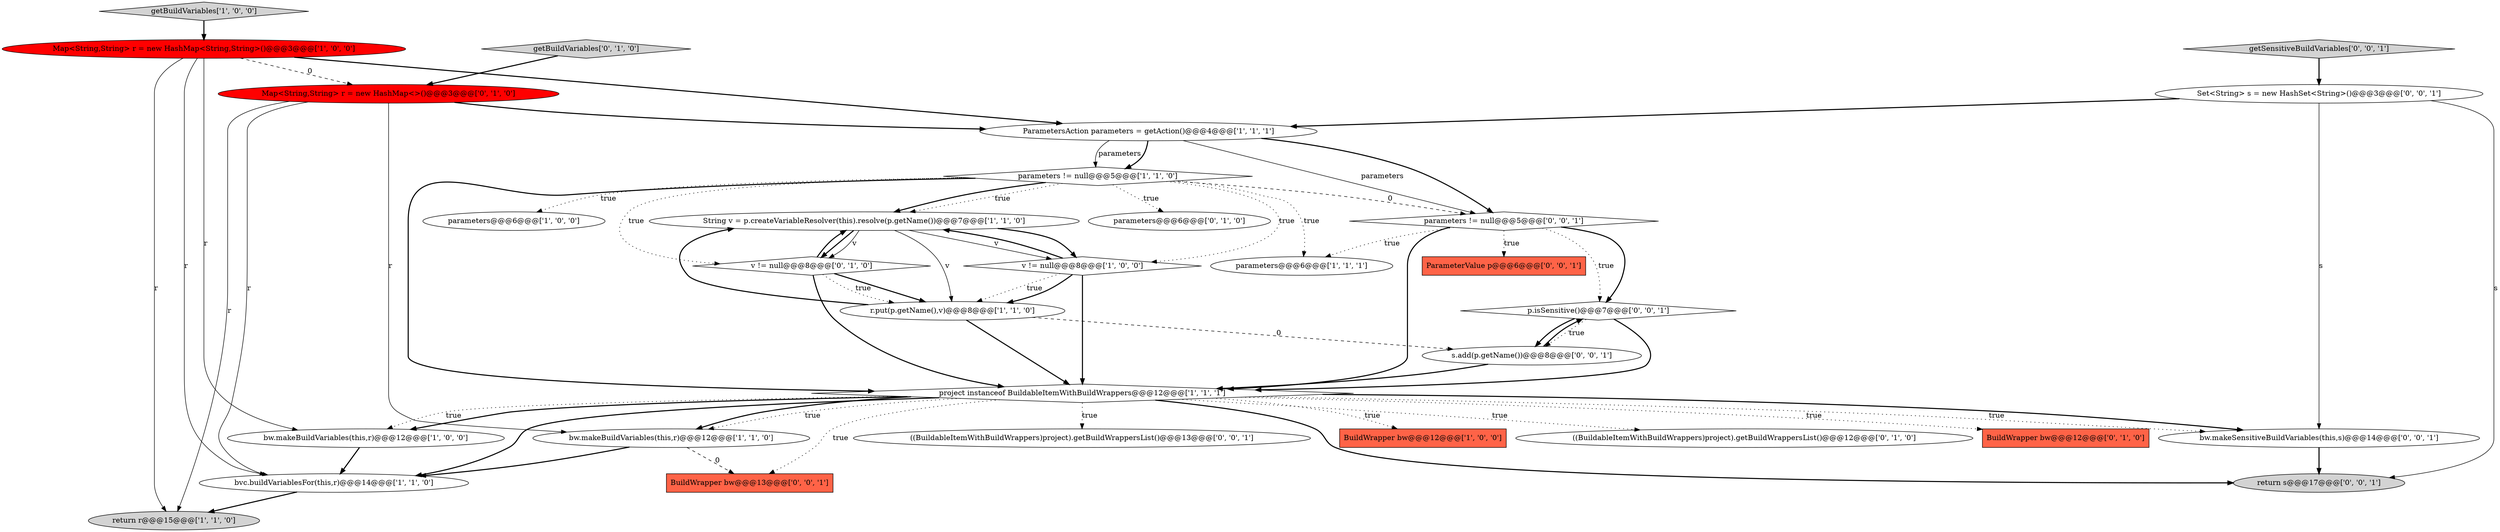 digraph {
12 [style = filled, label = "bvc.buildVariablesFor(this,r)@@@14@@@['1', '1', '0']", fillcolor = white, shape = ellipse image = "AAA0AAABBB1BBB"];
13 [style = filled, label = "parameters != null@@@5@@@['1', '1', '0']", fillcolor = white, shape = diamond image = "AAA0AAABBB1BBB"];
29 [style = filled, label = "parameters != null@@@5@@@['0', '0', '1']", fillcolor = white, shape = diamond image = "AAA0AAABBB3BBB"];
1 [style = filled, label = "ParametersAction parameters = getAction()@@@4@@@['1', '1', '1']", fillcolor = white, shape = ellipse image = "AAA0AAABBB1BBB"];
2 [style = filled, label = "String v = p.createVariableResolver(this).resolve(p.getName())@@@7@@@['1', '1', '0']", fillcolor = white, shape = ellipse image = "AAA0AAABBB1BBB"];
0 [style = filled, label = "parameters@@@6@@@['1', '0', '0']", fillcolor = white, shape = ellipse image = "AAA0AAABBB1BBB"];
6 [style = filled, label = "project instanceof BuildableItemWithBuildWrappers@@@12@@@['1', '1', '1']", fillcolor = white, shape = diamond image = "AAA0AAABBB1BBB"];
22 [style = filled, label = "ParameterValue p@@@6@@@['0', '0', '1']", fillcolor = tomato, shape = box image = "AAA0AAABBB3BBB"];
25 [style = filled, label = "((BuildableItemWithBuildWrappers)project).getBuildWrappersList()@@@13@@@['0', '0', '1']", fillcolor = white, shape = ellipse image = "AAA0AAABBB3BBB"];
21 [style = filled, label = "p.isSensitive()@@@7@@@['0', '0', '1']", fillcolor = white, shape = diamond image = "AAA0AAABBB3BBB"];
20 [style = filled, label = "Map<String,String> r = new HashMap<>()@@@3@@@['0', '1', '0']", fillcolor = red, shape = ellipse image = "AAA1AAABBB2BBB"];
9 [style = filled, label = "bw.makeBuildVariables(this,r)@@@12@@@['1', '0', '0']", fillcolor = white, shape = ellipse image = "AAA0AAABBB1BBB"];
11 [style = filled, label = "parameters@@@6@@@['1', '1', '1']", fillcolor = white, shape = ellipse image = "AAA0AAABBB1BBB"];
26 [style = filled, label = "getSensitiveBuildVariables['0', '0', '1']", fillcolor = lightgray, shape = diamond image = "AAA0AAABBB3BBB"];
16 [style = filled, label = "getBuildVariables['0', '1', '0']", fillcolor = lightgray, shape = diamond image = "AAA0AAABBB2BBB"];
8 [style = filled, label = "BuildWrapper bw@@@12@@@['1', '0', '0']", fillcolor = tomato, shape = box image = "AAA0AAABBB1BBB"];
23 [style = filled, label = "s.add(p.getName())@@@8@@@['0', '0', '1']", fillcolor = white, shape = ellipse image = "AAA0AAABBB3BBB"];
19 [style = filled, label = "((BuildableItemWithBuildWrappers)project).getBuildWrappersList()@@@12@@@['0', '1', '0']", fillcolor = white, shape = ellipse image = "AAA0AAABBB2BBB"];
15 [style = filled, label = "parameters@@@6@@@['0', '1', '0']", fillcolor = white, shape = ellipse image = "AAA0AAABBB2BBB"];
17 [style = filled, label = "v != null@@@8@@@['0', '1', '0']", fillcolor = white, shape = diamond image = "AAA0AAABBB2BBB"];
10 [style = filled, label = "r.put(p.getName(),v)@@@8@@@['1', '1', '0']", fillcolor = white, shape = ellipse image = "AAA0AAABBB1BBB"];
4 [style = filled, label = "getBuildVariables['1', '0', '0']", fillcolor = lightgray, shape = diamond image = "AAA0AAABBB1BBB"];
18 [style = filled, label = "BuildWrapper bw@@@12@@@['0', '1', '0']", fillcolor = tomato, shape = box image = "AAA0AAABBB2BBB"];
24 [style = filled, label = "bw.makeSensitiveBuildVariables(this,s)@@@14@@@['0', '0', '1']", fillcolor = white, shape = ellipse image = "AAA0AAABBB3BBB"];
14 [style = filled, label = "bw.makeBuildVariables(this,r)@@@12@@@['1', '1', '0']", fillcolor = white, shape = ellipse image = "AAA0AAABBB1BBB"];
27 [style = filled, label = "return s@@@17@@@['0', '0', '1']", fillcolor = lightgray, shape = ellipse image = "AAA0AAABBB3BBB"];
30 [style = filled, label = "BuildWrapper bw@@@13@@@['0', '0', '1']", fillcolor = tomato, shape = box image = "AAA0AAABBB3BBB"];
5 [style = filled, label = "Map<String,String> r = new HashMap<String,String>()@@@3@@@['1', '0', '0']", fillcolor = red, shape = ellipse image = "AAA1AAABBB1BBB"];
7 [style = filled, label = "return r@@@15@@@['1', '1', '0']", fillcolor = lightgray, shape = ellipse image = "AAA0AAABBB1BBB"];
3 [style = filled, label = "v != null@@@8@@@['1', '0', '0']", fillcolor = white, shape = diamond image = "AAA0AAABBB1BBB"];
28 [style = filled, label = "Set<String> s = new HashSet<String>()@@@3@@@['0', '0', '1']", fillcolor = white, shape = ellipse image = "AAA0AAABBB3BBB"];
2->17 [style = bold, label=""];
17->10 [style = bold, label=""];
6->30 [style = dotted, label="true"];
13->17 [style = dotted, label="true"];
6->24 [style = dotted, label="true"];
1->29 [style = solid, label="parameters"];
13->3 [style = dotted, label="true"];
21->6 [style = bold, label=""];
17->6 [style = bold, label=""];
1->13 [style = solid, label="parameters"];
28->24 [style = solid, label="s"];
13->29 [style = dashed, label="0"];
2->3 [style = bold, label=""];
2->3 [style = solid, label="v"];
20->14 [style = solid, label="r"];
20->12 [style = solid, label="r"];
3->10 [style = dotted, label="true"];
5->9 [style = solid, label="r"];
3->6 [style = bold, label=""];
6->24 [style = bold, label=""];
28->1 [style = bold, label=""];
28->27 [style = solid, label="s"];
20->1 [style = bold, label=""];
5->7 [style = solid, label="r"];
1->13 [style = bold, label=""];
10->6 [style = bold, label=""];
12->7 [style = bold, label=""];
29->21 [style = bold, label=""];
6->19 [style = dotted, label="true"];
5->20 [style = dashed, label="0"];
6->14 [style = bold, label=""];
13->2 [style = dotted, label="true"];
3->10 [style = bold, label=""];
5->1 [style = bold, label=""];
29->6 [style = bold, label=""];
6->27 [style = bold, label=""];
20->7 [style = solid, label="r"];
6->14 [style = dotted, label="true"];
17->10 [style = dotted, label="true"];
29->22 [style = dotted, label="true"];
6->18 [style = dotted, label="true"];
3->2 [style = bold, label=""];
17->2 [style = bold, label=""];
23->21 [style = bold, label=""];
6->9 [style = dotted, label="true"];
13->0 [style = dotted, label="true"];
6->8 [style = dotted, label="true"];
21->23 [style = dotted, label="true"];
23->6 [style = bold, label=""];
14->12 [style = bold, label=""];
6->25 [style = dotted, label="true"];
14->30 [style = dashed, label="0"];
2->17 [style = solid, label="v"];
13->11 [style = dotted, label="true"];
29->21 [style = dotted, label="true"];
10->2 [style = bold, label=""];
13->15 [style = dotted, label="true"];
9->12 [style = bold, label=""];
26->28 [style = bold, label=""];
5->12 [style = solid, label="r"];
13->6 [style = bold, label=""];
6->9 [style = bold, label=""];
1->29 [style = bold, label=""];
2->10 [style = solid, label="v"];
16->20 [style = bold, label=""];
4->5 [style = bold, label=""];
24->27 [style = bold, label=""];
10->23 [style = dashed, label="0"];
29->11 [style = dotted, label="true"];
13->2 [style = bold, label=""];
21->23 [style = bold, label=""];
6->12 [style = bold, label=""];
}
